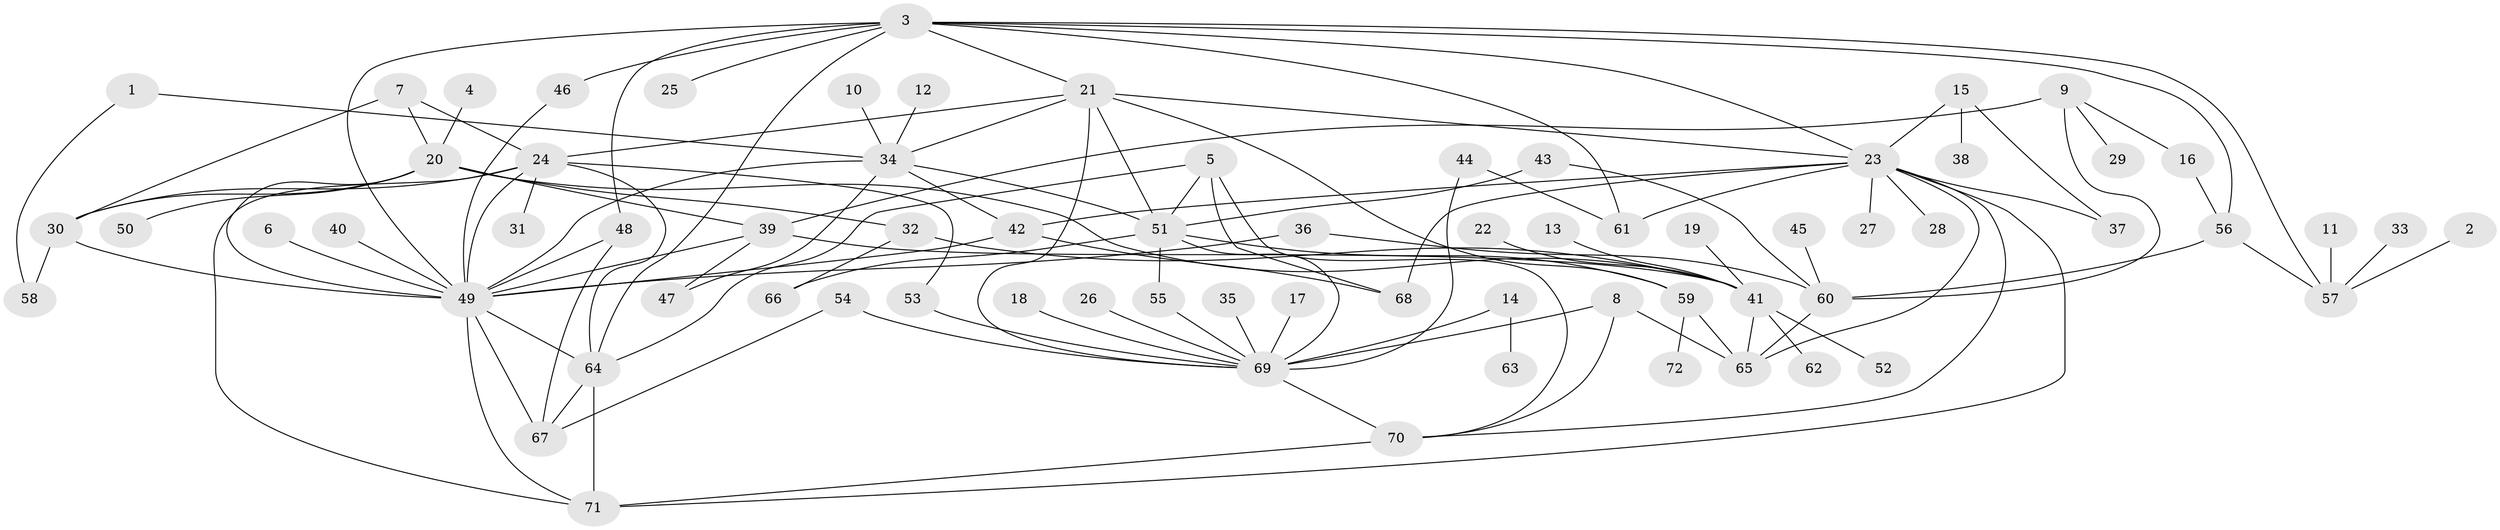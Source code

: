 // original degree distribution, {17: 0.006944444444444444, 12: 0.013888888888888888, 14: 0.006944444444444444, 10: 0.020833333333333332, 1: 0.4861111111111111, 7: 0.013888888888888888, 5: 0.05555555555555555, 4: 0.09027777777777778, 2: 0.18055555555555555, 11: 0.006944444444444444, 6: 0.013888888888888888, 16: 0.006944444444444444, 3: 0.09722222222222222}
// Generated by graph-tools (version 1.1) at 2025/01/03/09/25 03:01:44]
// undirected, 72 vertices, 120 edges
graph export_dot {
graph [start="1"]
  node [color=gray90,style=filled];
  1;
  2;
  3;
  4;
  5;
  6;
  7;
  8;
  9;
  10;
  11;
  12;
  13;
  14;
  15;
  16;
  17;
  18;
  19;
  20;
  21;
  22;
  23;
  24;
  25;
  26;
  27;
  28;
  29;
  30;
  31;
  32;
  33;
  34;
  35;
  36;
  37;
  38;
  39;
  40;
  41;
  42;
  43;
  44;
  45;
  46;
  47;
  48;
  49;
  50;
  51;
  52;
  53;
  54;
  55;
  56;
  57;
  58;
  59;
  60;
  61;
  62;
  63;
  64;
  65;
  66;
  67;
  68;
  69;
  70;
  71;
  72;
  1 -- 34 [weight=1.0];
  1 -- 58 [weight=1.0];
  2 -- 57 [weight=1.0];
  3 -- 21 [weight=1.0];
  3 -- 23 [weight=1.0];
  3 -- 25 [weight=1.0];
  3 -- 46 [weight=1.0];
  3 -- 48 [weight=1.0];
  3 -- 49 [weight=1.0];
  3 -- 56 [weight=1.0];
  3 -- 57 [weight=1.0];
  3 -- 61 [weight=1.0];
  3 -- 64 [weight=1.0];
  4 -- 20 [weight=1.0];
  5 -- 51 [weight=1.0];
  5 -- 64 [weight=1.0];
  5 -- 68 [weight=1.0];
  5 -- 70 [weight=1.0];
  6 -- 49 [weight=1.0];
  7 -- 20 [weight=1.0];
  7 -- 24 [weight=1.0];
  7 -- 30 [weight=1.0];
  8 -- 65 [weight=1.0];
  8 -- 69 [weight=1.0];
  8 -- 70 [weight=1.0];
  9 -- 16 [weight=1.0];
  9 -- 29 [weight=1.0];
  9 -- 39 [weight=2.0];
  9 -- 60 [weight=1.0];
  10 -- 34 [weight=1.0];
  11 -- 57 [weight=1.0];
  12 -- 34 [weight=1.0];
  13 -- 41 [weight=1.0];
  14 -- 63 [weight=1.0];
  14 -- 69 [weight=1.0];
  15 -- 23 [weight=1.0];
  15 -- 37 [weight=1.0];
  15 -- 38 [weight=1.0];
  16 -- 56 [weight=1.0];
  17 -- 69 [weight=1.0];
  18 -- 69 [weight=1.0];
  19 -- 41 [weight=1.0];
  20 -- 30 [weight=1.0];
  20 -- 32 [weight=1.0];
  20 -- 39 [weight=1.0];
  20 -- 41 [weight=1.0];
  20 -- 49 [weight=1.0];
  20 -- 50 [weight=1.0];
  21 -- 23 [weight=1.0];
  21 -- 24 [weight=1.0];
  21 -- 34 [weight=1.0];
  21 -- 51 [weight=1.0];
  21 -- 59 [weight=2.0];
  21 -- 69 [weight=1.0];
  22 -- 41 [weight=1.0];
  23 -- 27 [weight=1.0];
  23 -- 28 [weight=1.0];
  23 -- 37 [weight=1.0];
  23 -- 42 [weight=1.0];
  23 -- 61 [weight=1.0];
  23 -- 65 [weight=1.0];
  23 -- 68 [weight=1.0];
  23 -- 70 [weight=1.0];
  23 -- 71 [weight=1.0];
  24 -- 30 [weight=1.0];
  24 -- 31 [weight=1.0];
  24 -- 49 [weight=1.0];
  24 -- 53 [weight=1.0];
  24 -- 64 [weight=1.0];
  24 -- 71 [weight=1.0];
  26 -- 69 [weight=1.0];
  30 -- 49 [weight=1.0];
  30 -- 58 [weight=1.0];
  32 -- 41 [weight=1.0];
  32 -- 66 [weight=1.0];
  33 -- 57 [weight=1.0];
  34 -- 42 [weight=1.0];
  34 -- 47 [weight=1.0];
  34 -- 49 [weight=1.0];
  34 -- 51 [weight=1.0];
  35 -- 69 [weight=1.0];
  36 -- 49 [weight=1.0];
  36 -- 60 [weight=1.0];
  39 -- 41 [weight=2.0];
  39 -- 47 [weight=1.0];
  39 -- 49 [weight=1.0];
  40 -- 49 [weight=1.0];
  41 -- 52 [weight=1.0];
  41 -- 62 [weight=1.0];
  41 -- 65 [weight=1.0];
  42 -- 49 [weight=1.0];
  42 -- 68 [weight=1.0];
  43 -- 51 [weight=1.0];
  43 -- 60 [weight=1.0];
  44 -- 61 [weight=1.0];
  44 -- 69 [weight=1.0];
  45 -- 60 [weight=1.0];
  46 -- 49 [weight=1.0];
  48 -- 49 [weight=1.0];
  48 -- 67 [weight=1.0];
  49 -- 64 [weight=1.0];
  49 -- 67 [weight=1.0];
  49 -- 71 [weight=1.0];
  51 -- 55 [weight=1.0];
  51 -- 59 [weight=1.0];
  51 -- 66 [weight=1.0];
  51 -- 69 [weight=1.0];
  53 -- 69 [weight=1.0];
  54 -- 67 [weight=1.0];
  54 -- 69 [weight=1.0];
  55 -- 69 [weight=1.0];
  56 -- 57 [weight=1.0];
  56 -- 60 [weight=1.0];
  59 -- 65 [weight=1.0];
  59 -- 72 [weight=1.0];
  60 -- 65 [weight=1.0];
  64 -- 67 [weight=1.0];
  64 -- 71 [weight=1.0];
  69 -- 70 [weight=2.0];
  70 -- 71 [weight=1.0];
}
